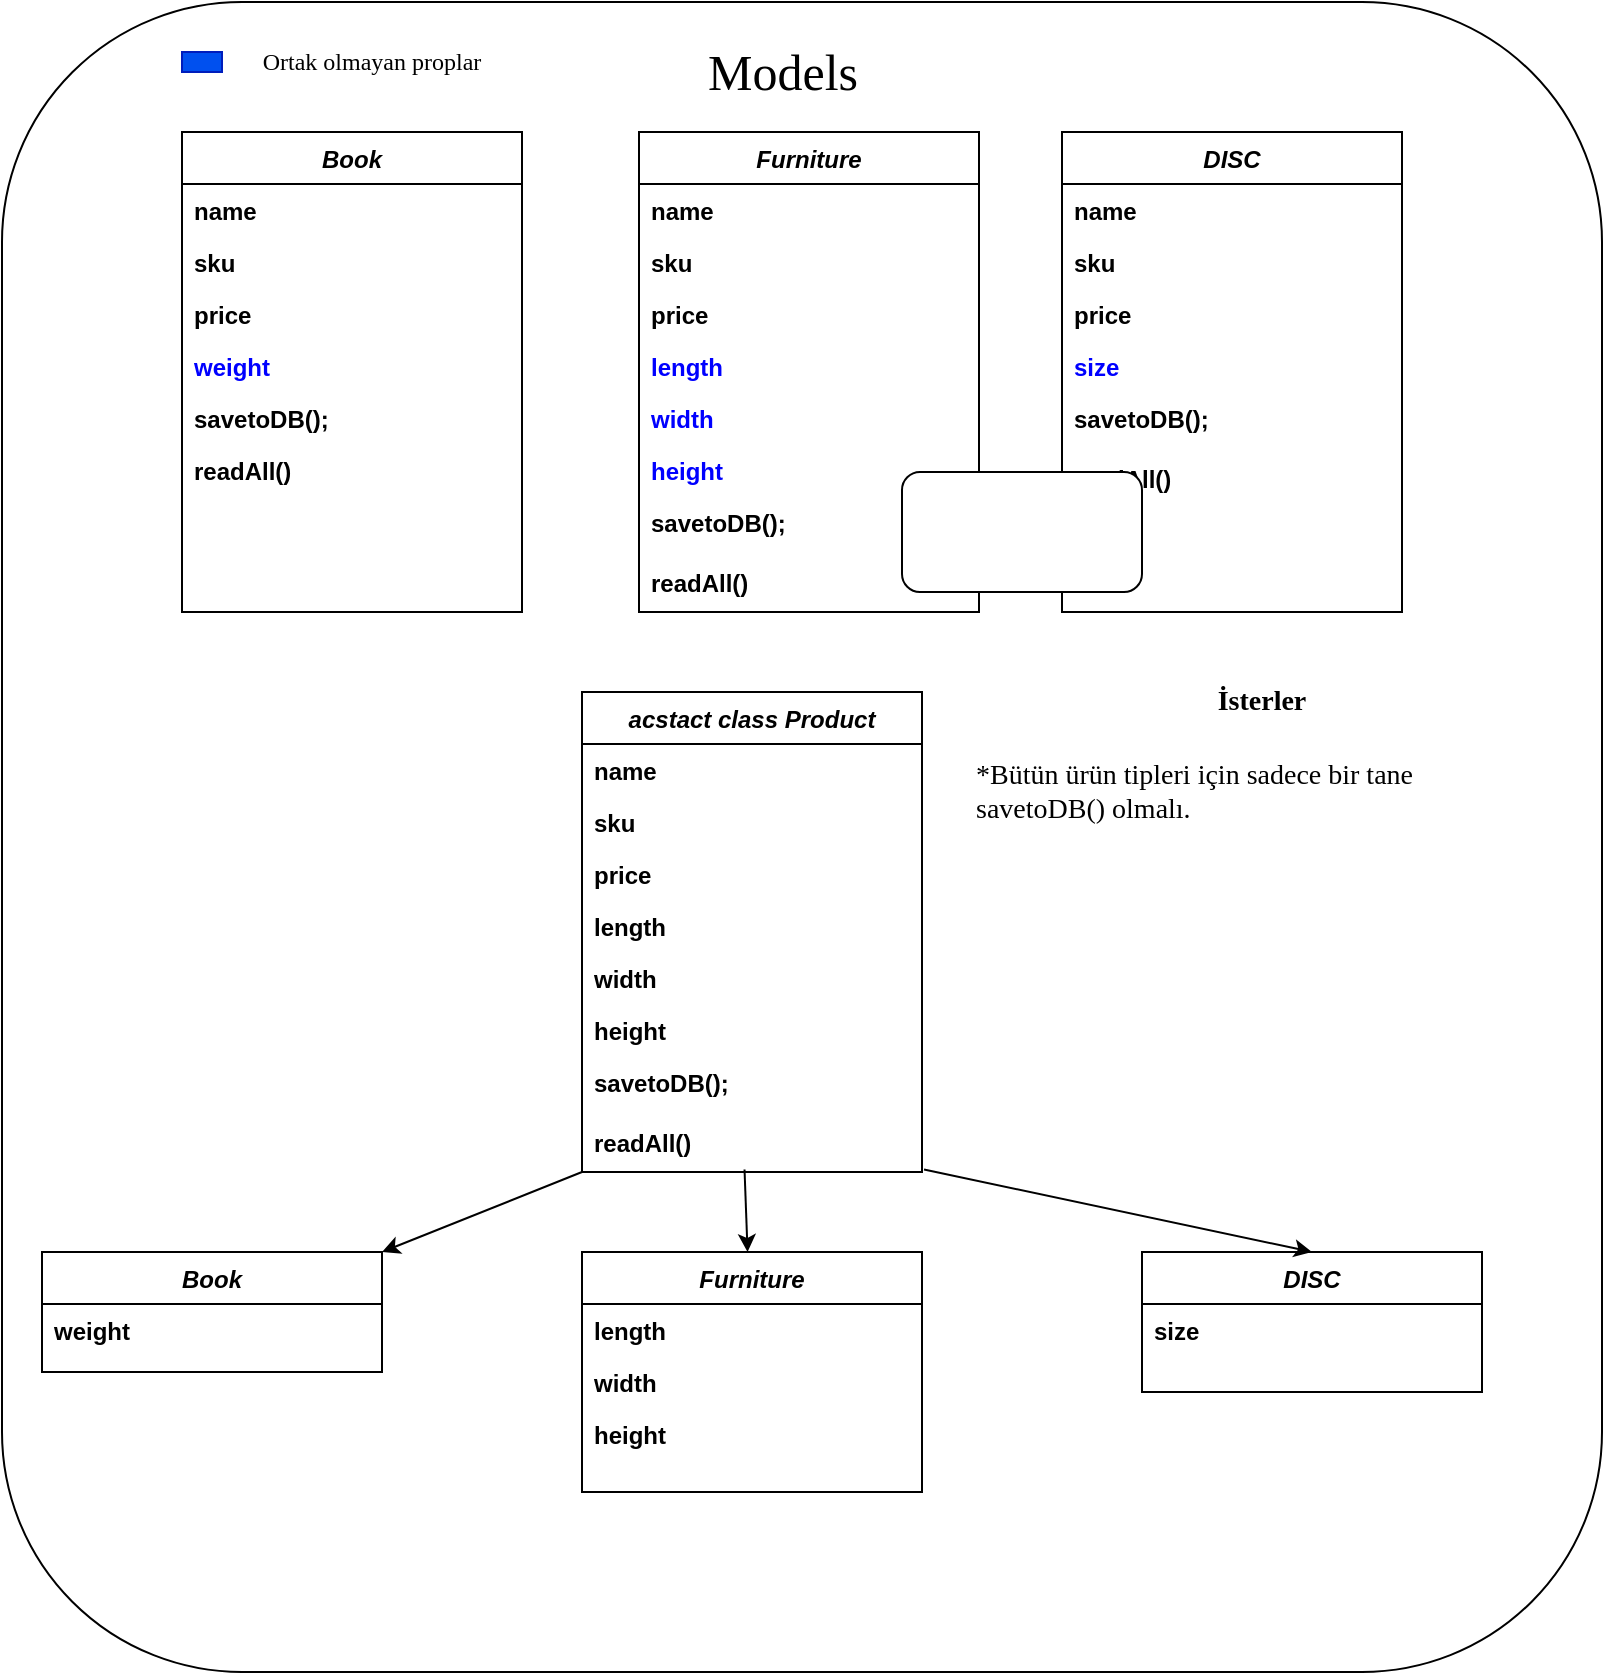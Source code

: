 <mxfile version="17.4.2" type="github">
  <diagram id="C5RBs43oDa-KdzZeNtuy" name="Page-1">
    <mxGraphModel dx="1153" dy="1777" grid="1" gridSize="10" guides="1" tooltips="1" connect="1" arrows="1" fold="1" page="1" pageScale="1" pageWidth="827" pageHeight="1169" math="0" shadow="0">
      <root>
        <mxCell id="WIyWlLk6GJQsqaUBKTNV-0" />
        <mxCell id="WIyWlLk6GJQsqaUBKTNV-1" parent="WIyWlLk6GJQsqaUBKTNV-0" />
        <mxCell id="65J0kUZPPZjUlaNNTO3n-90" value="" style="rounded=1;whiteSpace=wrap;html=1;labelBackgroundColor=#FFFFFF;labelBorderColor=#FFFFFF;fontFamily=Verdana;fontSize=14;fontColor=default;strokeWidth=1;fillColor=default;" vertex="1" parent="WIyWlLk6GJQsqaUBKTNV-1">
          <mxGeometry x="10" y="-1155" width="800" height="835" as="geometry" />
        </mxCell>
        <mxCell id="zkfFHV4jXpPFQw0GAbJ--0" value="Book" style="swimlane;fontStyle=3;align=center;verticalAlign=top;childLayout=stackLayout;horizontal=1;startSize=26;horizontalStack=0;resizeParent=1;resizeLast=0;collapsible=1;marginBottom=0;rounded=0;shadow=0;strokeWidth=1;fillColor=default;" parent="WIyWlLk6GJQsqaUBKTNV-1" vertex="1">
          <mxGeometry x="100" y="-1090" width="170" height="240" as="geometry">
            <mxRectangle x="230" y="140" width="160" height="26" as="alternateBounds" />
          </mxGeometry>
        </mxCell>
        <mxCell id="zkfFHV4jXpPFQw0GAbJ--1" value="name" style="text;align=left;verticalAlign=top;spacingLeft=4;spacingRight=4;overflow=hidden;rotatable=0;points=[[0,0.5],[1,0.5]];portConstraint=eastwest;strokeWidth=1;fontStyle=1" parent="zkfFHV4jXpPFQw0GAbJ--0" vertex="1">
          <mxGeometry y="26" width="170" height="26" as="geometry" />
        </mxCell>
        <mxCell id="zkfFHV4jXpPFQw0GAbJ--2" value="sku" style="text;align=left;verticalAlign=top;spacingLeft=4;spacingRight=4;overflow=hidden;rotatable=0;points=[[0,0.5],[1,0.5]];portConstraint=eastwest;rounded=0;shadow=0;html=0;fontStyle=1" parent="zkfFHV4jXpPFQw0GAbJ--0" vertex="1">
          <mxGeometry y="52" width="170" height="26" as="geometry" />
        </mxCell>
        <mxCell id="zkfFHV4jXpPFQw0GAbJ--3" value="price" style="text;align=left;verticalAlign=top;spacingLeft=4;spacingRight=4;overflow=hidden;rotatable=0;points=[[0,0.5],[1,0.5]];portConstraint=eastwest;rounded=0;shadow=0;html=0;fontStyle=1" parent="zkfFHV4jXpPFQw0GAbJ--0" vertex="1">
          <mxGeometry y="78" width="170" height="26" as="geometry" />
        </mxCell>
        <mxCell id="65J0kUZPPZjUlaNNTO3n-0" value="weight" style="text;align=left;verticalAlign=top;spacingLeft=4;spacingRight=4;overflow=hidden;rotatable=0;points=[[0,0.5],[1,0.5]];portConstraint=eastwest;rounded=0;shadow=0;html=0;fontStyle=1;fontColor=#0000FF;" vertex="1" parent="zkfFHV4jXpPFQw0GAbJ--0">
          <mxGeometry y="104" width="170" height="26" as="geometry" />
        </mxCell>
        <mxCell id="65J0kUZPPZjUlaNNTO3n-22" value="savetoDB();" style="text;align=left;verticalAlign=top;spacingLeft=4;spacingRight=4;overflow=hidden;rotatable=0;points=[[0,0.5],[1,0.5]];portConstraint=eastwest;rounded=0;shadow=0;html=0;fontStyle=1" vertex="1" parent="zkfFHV4jXpPFQw0GAbJ--0">
          <mxGeometry y="130" width="170" height="26" as="geometry" />
        </mxCell>
        <mxCell id="65J0kUZPPZjUlaNNTO3n-41" value="readAll()" style="text;align=left;verticalAlign=top;spacingLeft=4;spacingRight=4;overflow=hidden;rotatable=0;points=[[0,0.5],[1,0.5]];portConstraint=eastwest;rounded=0;shadow=0;html=0;fontStyle=1" vertex="1" parent="zkfFHV4jXpPFQw0GAbJ--0">
          <mxGeometry y="156" width="170" height="26" as="geometry" />
        </mxCell>
        <mxCell id="65J0kUZPPZjUlaNNTO3n-23" value="Furniture" style="swimlane;fontStyle=3;align=center;verticalAlign=top;childLayout=stackLayout;horizontal=1;startSize=26;horizontalStack=0;resizeParent=1;resizeLast=0;collapsible=1;marginBottom=0;rounded=0;shadow=0;strokeWidth=1;fillColor=default;" vertex="1" parent="WIyWlLk6GJQsqaUBKTNV-1">
          <mxGeometry x="328.5" y="-1090" width="170" height="240" as="geometry">
            <mxRectangle x="230" y="140" width="160" height="26" as="alternateBounds" />
          </mxGeometry>
        </mxCell>
        <mxCell id="65J0kUZPPZjUlaNNTO3n-24" value="name" style="text;align=left;verticalAlign=top;spacingLeft=4;spacingRight=4;overflow=hidden;rotatable=0;points=[[0,0.5],[1,0.5]];portConstraint=eastwest;strokeWidth=1;fontStyle=1" vertex="1" parent="65J0kUZPPZjUlaNNTO3n-23">
          <mxGeometry y="26" width="170" height="26" as="geometry" />
        </mxCell>
        <mxCell id="65J0kUZPPZjUlaNNTO3n-25" value="sku" style="text;align=left;verticalAlign=top;spacingLeft=4;spacingRight=4;overflow=hidden;rotatable=0;points=[[0,0.5],[1,0.5]];portConstraint=eastwest;rounded=0;shadow=0;html=0;fontStyle=1" vertex="1" parent="65J0kUZPPZjUlaNNTO3n-23">
          <mxGeometry y="52" width="170" height="26" as="geometry" />
        </mxCell>
        <mxCell id="65J0kUZPPZjUlaNNTO3n-26" value="price" style="text;align=left;verticalAlign=top;spacingLeft=4;spacingRight=4;overflow=hidden;rotatable=0;points=[[0,0.5],[1,0.5]];portConstraint=eastwest;rounded=0;shadow=0;html=0;fontStyle=1" vertex="1" parent="65J0kUZPPZjUlaNNTO3n-23">
          <mxGeometry y="78" width="170" height="26" as="geometry" />
        </mxCell>
        <mxCell id="65J0kUZPPZjUlaNNTO3n-27" value="length" style="text;align=left;verticalAlign=top;spacingLeft=4;spacingRight=4;overflow=hidden;rotatable=0;points=[[0,0.5],[1,0.5]];portConstraint=eastwest;rounded=0;shadow=0;html=0;fontStyle=1;fontColor=#0000FF;" vertex="1" parent="65J0kUZPPZjUlaNNTO3n-23">
          <mxGeometry y="104" width="170" height="26" as="geometry" />
        </mxCell>
        <mxCell id="65J0kUZPPZjUlaNNTO3n-29" value="width" style="text;align=left;verticalAlign=top;spacingLeft=4;spacingRight=4;overflow=hidden;rotatable=0;points=[[0,0.5],[1,0.5]];portConstraint=eastwest;rounded=0;shadow=0;html=0;fontStyle=1;fontColor=#0000FF;" vertex="1" parent="65J0kUZPPZjUlaNNTO3n-23">
          <mxGeometry y="130" width="170" height="26" as="geometry" />
        </mxCell>
        <mxCell id="65J0kUZPPZjUlaNNTO3n-30" value="height" style="text;align=left;verticalAlign=top;spacingLeft=4;spacingRight=4;overflow=hidden;rotatable=0;points=[[0,0.5],[1,0.5]];portConstraint=eastwest;rounded=0;shadow=0;html=0;fontStyle=1;fontColor=#0000FF;" vertex="1" parent="65J0kUZPPZjUlaNNTO3n-23">
          <mxGeometry y="156" width="170" height="26" as="geometry" />
        </mxCell>
        <mxCell id="65J0kUZPPZjUlaNNTO3n-28" value="savetoDB();" style="text;align=left;verticalAlign=top;spacingLeft=4;spacingRight=4;overflow=hidden;rotatable=0;points=[[0,0.5],[1,0.5]];portConstraint=eastwest;rounded=0;shadow=0;html=0;fontStyle=1" vertex="1" parent="65J0kUZPPZjUlaNNTO3n-23">
          <mxGeometry y="182" width="170" height="30" as="geometry" />
        </mxCell>
        <mxCell id="65J0kUZPPZjUlaNNTO3n-42" value="readAll()" style="text;align=left;verticalAlign=top;spacingLeft=4;spacingRight=4;overflow=hidden;rotatable=0;points=[[0,0.5],[1,0.5]];portConstraint=eastwest;rounded=0;shadow=0;html=0;fontStyle=1" vertex="1" parent="65J0kUZPPZjUlaNNTO3n-23">
          <mxGeometry y="212" width="170" height="26" as="geometry" />
        </mxCell>
        <mxCell id="65J0kUZPPZjUlaNNTO3n-33" value="DISC" style="swimlane;fontStyle=3;align=center;verticalAlign=top;childLayout=stackLayout;horizontal=1;startSize=26;horizontalStack=0;resizeParent=1;resizeLast=0;collapsible=1;marginBottom=0;rounded=0;shadow=0;strokeWidth=1;fillColor=default;" vertex="1" parent="WIyWlLk6GJQsqaUBKTNV-1">
          <mxGeometry x="540" y="-1090" width="170" height="240" as="geometry">
            <mxRectangle x="230" y="140" width="160" height="26" as="alternateBounds" />
          </mxGeometry>
        </mxCell>
        <mxCell id="65J0kUZPPZjUlaNNTO3n-34" value="name" style="text;align=left;verticalAlign=top;spacingLeft=4;spacingRight=4;overflow=hidden;rotatable=0;points=[[0,0.5],[1,0.5]];portConstraint=eastwest;strokeWidth=1;fontStyle=1" vertex="1" parent="65J0kUZPPZjUlaNNTO3n-33">
          <mxGeometry y="26" width="170" height="26" as="geometry" />
        </mxCell>
        <mxCell id="65J0kUZPPZjUlaNNTO3n-35" value="sku" style="text;align=left;verticalAlign=top;spacingLeft=4;spacingRight=4;overflow=hidden;rotatable=0;points=[[0,0.5],[1,0.5]];portConstraint=eastwest;rounded=0;shadow=0;html=0;fontStyle=1" vertex="1" parent="65J0kUZPPZjUlaNNTO3n-33">
          <mxGeometry y="52" width="170" height="26" as="geometry" />
        </mxCell>
        <mxCell id="65J0kUZPPZjUlaNNTO3n-36" value="price" style="text;align=left;verticalAlign=top;spacingLeft=4;spacingRight=4;overflow=hidden;rotatable=0;points=[[0,0.5],[1,0.5]];portConstraint=eastwest;rounded=0;shadow=0;html=0;fontStyle=1" vertex="1" parent="65J0kUZPPZjUlaNNTO3n-33">
          <mxGeometry y="78" width="170" height="26" as="geometry" />
        </mxCell>
        <mxCell id="65J0kUZPPZjUlaNNTO3n-37" value="size" style="text;align=left;verticalAlign=top;spacingLeft=4;spacingRight=4;overflow=hidden;rotatable=0;points=[[0,0.5],[1,0.5]];portConstraint=eastwest;rounded=0;shadow=0;html=0;fontStyle=1;fontColor=#0000FF;" vertex="1" parent="65J0kUZPPZjUlaNNTO3n-33">
          <mxGeometry y="104" width="170" height="26" as="geometry" />
        </mxCell>
        <mxCell id="65J0kUZPPZjUlaNNTO3n-40" value="savetoDB();" style="text;align=left;verticalAlign=top;spacingLeft=4;spacingRight=4;overflow=hidden;rotatable=0;points=[[0,0.5],[1,0.5]];portConstraint=eastwest;rounded=0;shadow=0;html=0;fontStyle=1" vertex="1" parent="65J0kUZPPZjUlaNNTO3n-33">
          <mxGeometry y="130" width="170" height="30" as="geometry" />
        </mxCell>
        <mxCell id="65J0kUZPPZjUlaNNTO3n-43" value="readAll()" style="text;align=left;verticalAlign=top;spacingLeft=4;spacingRight=4;overflow=hidden;rotatable=0;points=[[0,0.5],[1,0.5]];portConstraint=eastwest;rounded=0;shadow=0;html=0;fontStyle=1" vertex="1" parent="65J0kUZPPZjUlaNNTO3n-33">
          <mxGeometry y="160" width="170" height="26" as="geometry" />
        </mxCell>
        <mxCell id="65J0kUZPPZjUlaNNTO3n-46" value="&lt;font style=&quot;font-size: 25px&quot;&gt;Models&lt;/font&gt;" style="text;html=1;align=center;verticalAlign=middle;resizable=0;points=[];autosize=1;strokeColor=none;fillColor=none;fontFamily=Verdana;" vertex="1" parent="WIyWlLk6GJQsqaUBKTNV-1">
          <mxGeometry x="350" y="-1130" width="100" height="20" as="geometry" />
        </mxCell>
        <mxCell id="65J0kUZPPZjUlaNNTO3n-47" value="acstact class Product" style="swimlane;fontStyle=3;align=center;verticalAlign=top;childLayout=stackLayout;horizontal=1;startSize=26;horizontalStack=0;resizeParent=1;resizeLast=0;collapsible=1;marginBottom=0;rounded=0;shadow=0;strokeWidth=1;fillColor=default;" vertex="1" parent="WIyWlLk6GJQsqaUBKTNV-1">
          <mxGeometry x="300" y="-810" width="170" height="240" as="geometry">
            <mxRectangle x="230" y="140" width="160" height="26" as="alternateBounds" />
          </mxGeometry>
        </mxCell>
        <mxCell id="65J0kUZPPZjUlaNNTO3n-48" value="name" style="text;align=left;verticalAlign=top;spacingLeft=4;spacingRight=4;overflow=hidden;rotatable=0;points=[[0,0.5],[1,0.5]];portConstraint=eastwest;strokeWidth=1;fontStyle=1" vertex="1" parent="65J0kUZPPZjUlaNNTO3n-47">
          <mxGeometry y="26" width="170" height="26" as="geometry" />
        </mxCell>
        <mxCell id="65J0kUZPPZjUlaNNTO3n-49" value="sku" style="text;align=left;verticalAlign=top;spacingLeft=4;spacingRight=4;overflow=hidden;rotatable=0;points=[[0,0.5],[1,0.5]];portConstraint=eastwest;rounded=0;shadow=0;html=0;fontStyle=1" vertex="1" parent="65J0kUZPPZjUlaNNTO3n-47">
          <mxGeometry y="52" width="170" height="26" as="geometry" />
        </mxCell>
        <mxCell id="65J0kUZPPZjUlaNNTO3n-50" value="price" style="text;align=left;verticalAlign=top;spacingLeft=4;spacingRight=4;overflow=hidden;rotatable=0;points=[[0,0.5],[1,0.5]];portConstraint=eastwest;rounded=0;shadow=0;html=0;fontStyle=1" vertex="1" parent="65J0kUZPPZjUlaNNTO3n-47">
          <mxGeometry y="78" width="170" height="26" as="geometry" />
        </mxCell>
        <mxCell id="65J0kUZPPZjUlaNNTO3n-51" value="length" style="text;align=left;verticalAlign=top;spacingLeft=4;spacingRight=4;overflow=hidden;rotatable=0;points=[[0,0.5],[1,0.5]];portConstraint=eastwest;rounded=0;shadow=0;html=0;fontStyle=1" vertex="1" parent="65J0kUZPPZjUlaNNTO3n-47">
          <mxGeometry y="104" width="170" height="26" as="geometry" />
        </mxCell>
        <mxCell id="65J0kUZPPZjUlaNNTO3n-52" value="width" style="text;align=left;verticalAlign=top;spacingLeft=4;spacingRight=4;overflow=hidden;rotatable=0;points=[[0,0.5],[1,0.5]];portConstraint=eastwest;rounded=0;shadow=0;html=0;fontStyle=1" vertex="1" parent="65J0kUZPPZjUlaNNTO3n-47">
          <mxGeometry y="130" width="170" height="26" as="geometry" />
        </mxCell>
        <mxCell id="65J0kUZPPZjUlaNNTO3n-53" value="height" style="text;align=left;verticalAlign=top;spacingLeft=4;spacingRight=4;overflow=hidden;rotatable=0;points=[[0,0.5],[1,0.5]];portConstraint=eastwest;rounded=0;shadow=0;html=0;fontStyle=1" vertex="1" parent="65J0kUZPPZjUlaNNTO3n-47">
          <mxGeometry y="156" width="170" height="26" as="geometry" />
        </mxCell>
        <mxCell id="65J0kUZPPZjUlaNNTO3n-54" value="savetoDB();" style="text;align=left;verticalAlign=top;spacingLeft=4;spacingRight=4;overflow=hidden;rotatable=0;points=[[0,0.5],[1,0.5]];portConstraint=eastwest;rounded=0;shadow=0;html=0;fontStyle=1" vertex="1" parent="65J0kUZPPZjUlaNNTO3n-47">
          <mxGeometry y="182" width="170" height="30" as="geometry" />
        </mxCell>
        <mxCell id="65J0kUZPPZjUlaNNTO3n-55" value="readAll()" style="text;align=left;verticalAlign=top;spacingLeft=4;spacingRight=4;overflow=hidden;rotatable=0;points=[[0,0.5],[1,0.5]];portConstraint=eastwest;rounded=0;shadow=0;html=0;fontStyle=1" vertex="1" parent="65J0kUZPPZjUlaNNTO3n-47">
          <mxGeometry y="212" width="170" height="26" as="geometry" />
        </mxCell>
        <mxCell id="65J0kUZPPZjUlaNNTO3n-56" value="Book" style="swimlane;fontStyle=3;align=center;verticalAlign=top;childLayout=stackLayout;horizontal=1;startSize=26;horizontalStack=0;resizeParent=1;resizeLast=0;collapsible=1;marginBottom=0;rounded=0;shadow=0;strokeWidth=1;fillColor=default;" vertex="1" parent="WIyWlLk6GJQsqaUBKTNV-1">
          <mxGeometry x="30" y="-530" width="170" height="60" as="geometry">
            <mxRectangle x="230" y="140" width="160" height="26" as="alternateBounds" />
          </mxGeometry>
        </mxCell>
        <mxCell id="65J0kUZPPZjUlaNNTO3n-60" value="weight" style="text;align=left;verticalAlign=top;spacingLeft=4;spacingRight=4;overflow=hidden;rotatable=0;points=[[0,0.5],[1,0.5]];portConstraint=eastwest;rounded=0;shadow=0;html=0;fontStyle=1" vertex="1" parent="65J0kUZPPZjUlaNNTO3n-56">
          <mxGeometry y="26" width="170" height="26" as="geometry" />
        </mxCell>
        <mxCell id="65J0kUZPPZjUlaNNTO3n-63" value="Furniture" style="swimlane;fontStyle=3;align=center;verticalAlign=top;childLayout=stackLayout;horizontal=1;startSize=26;horizontalStack=0;resizeParent=1;resizeLast=0;collapsible=1;marginBottom=0;rounded=0;shadow=0;strokeWidth=1;fillColor=default;" vertex="1" parent="WIyWlLk6GJQsqaUBKTNV-1">
          <mxGeometry x="300" y="-530" width="170" height="120" as="geometry">
            <mxRectangle x="230" y="140" width="160" height="26" as="alternateBounds" />
          </mxGeometry>
        </mxCell>
        <mxCell id="65J0kUZPPZjUlaNNTO3n-67" value="length" style="text;align=left;verticalAlign=top;spacingLeft=4;spacingRight=4;overflow=hidden;rotatable=0;points=[[0,0.5],[1,0.5]];portConstraint=eastwest;rounded=0;shadow=0;html=0;fontStyle=1" vertex="1" parent="65J0kUZPPZjUlaNNTO3n-63">
          <mxGeometry y="26" width="170" height="26" as="geometry" />
        </mxCell>
        <mxCell id="65J0kUZPPZjUlaNNTO3n-68" value="width" style="text;align=left;verticalAlign=top;spacingLeft=4;spacingRight=4;overflow=hidden;rotatable=0;points=[[0,0.5],[1,0.5]];portConstraint=eastwest;rounded=0;shadow=0;html=0;fontStyle=1" vertex="1" parent="65J0kUZPPZjUlaNNTO3n-63">
          <mxGeometry y="52" width="170" height="26" as="geometry" />
        </mxCell>
        <mxCell id="65J0kUZPPZjUlaNNTO3n-69" value="height" style="text;align=left;verticalAlign=top;spacingLeft=4;spacingRight=4;overflow=hidden;rotatable=0;points=[[0,0.5],[1,0.5]];portConstraint=eastwest;rounded=0;shadow=0;html=0;fontStyle=1" vertex="1" parent="65J0kUZPPZjUlaNNTO3n-63">
          <mxGeometry y="78" width="170" height="26" as="geometry" />
        </mxCell>
        <mxCell id="65J0kUZPPZjUlaNNTO3n-72" value="DISC" style="swimlane;fontStyle=3;align=center;verticalAlign=top;childLayout=stackLayout;horizontal=1;startSize=26;horizontalStack=0;resizeParent=1;resizeLast=0;collapsible=1;marginBottom=0;rounded=0;shadow=0;strokeWidth=1;fillColor=default;" vertex="1" parent="WIyWlLk6GJQsqaUBKTNV-1">
          <mxGeometry x="580" y="-530" width="170" height="70" as="geometry">
            <mxRectangle x="230" y="140" width="160" height="26" as="alternateBounds" />
          </mxGeometry>
        </mxCell>
        <mxCell id="65J0kUZPPZjUlaNNTO3n-76" value="size" style="text;align=left;verticalAlign=top;spacingLeft=4;spacingRight=4;overflow=hidden;rotatable=0;points=[[0,0.5],[1,0.5]];portConstraint=eastwest;rounded=0;shadow=0;html=0;fontStyle=1" vertex="1" parent="65J0kUZPPZjUlaNNTO3n-72">
          <mxGeometry y="26" width="170" height="26" as="geometry" />
        </mxCell>
        <mxCell id="65J0kUZPPZjUlaNNTO3n-79" value="" style="endArrow=classic;html=1;rounded=0;fontFamily=Verdana;fontSize=25;exitX=0;exitY=1;exitDx=0;exitDy=0;entryX=1;entryY=0;entryDx=0;entryDy=0;" edge="1" parent="WIyWlLk6GJQsqaUBKTNV-1" source="65J0kUZPPZjUlaNNTO3n-47" target="65J0kUZPPZjUlaNNTO3n-56">
          <mxGeometry width="50" height="50" relative="1" as="geometry">
            <mxPoint x="500" y="-700" as="sourcePoint" />
            <mxPoint x="550" y="-750" as="targetPoint" />
          </mxGeometry>
        </mxCell>
        <mxCell id="65J0kUZPPZjUlaNNTO3n-80" value="" style="endArrow=classic;html=1;rounded=0;fontFamily=Verdana;fontSize=25;exitX=1.006;exitY=1.03;exitDx=0;exitDy=0;entryX=0.5;entryY=0;entryDx=0;entryDy=0;exitPerimeter=0;" edge="1" parent="WIyWlLk6GJQsqaUBKTNV-1" source="65J0kUZPPZjUlaNNTO3n-55" target="65J0kUZPPZjUlaNNTO3n-72">
          <mxGeometry width="50" height="50" relative="1" as="geometry">
            <mxPoint x="310" y="-560.0" as="sourcePoint" />
            <mxPoint x="210" y="-520" as="targetPoint" />
          </mxGeometry>
        </mxCell>
        <mxCell id="65J0kUZPPZjUlaNNTO3n-81" value="" style="endArrow=classic;html=1;rounded=0;fontFamily=Verdana;fontSize=25;exitX=0.478;exitY=1.03;exitDx=0;exitDy=0;exitPerimeter=0;" edge="1" parent="WIyWlLk6GJQsqaUBKTNV-1" source="65J0kUZPPZjUlaNNTO3n-55" target="65J0kUZPPZjUlaNNTO3n-63">
          <mxGeometry width="50" height="50" relative="1" as="geometry">
            <mxPoint x="320" y="-550.0" as="sourcePoint" />
            <mxPoint x="220" y="-510" as="targetPoint" />
          </mxGeometry>
        </mxCell>
        <mxCell id="65J0kUZPPZjUlaNNTO3n-82" value="" style="rounded=0;whiteSpace=wrap;html=1;labelBackgroundColor=#3333FF;labelBorderColor=#3333FF;fontFamily=Verdana;fontSize=25;strokeWidth=1;fillColor=#0050ef;strokeColor=#001DBC;fontColor=#ffffff;" vertex="1" parent="WIyWlLk6GJQsqaUBKTNV-1">
          <mxGeometry x="100" y="-1130" width="20" height="10" as="geometry" />
        </mxCell>
        <mxCell id="65J0kUZPPZjUlaNNTO3n-83" value="Ortak olmayan proplar" style="text;html=1;strokeColor=none;fillColor=none;align=center;verticalAlign=middle;whiteSpace=wrap;rounded=0;labelBackgroundColor=#FFFFFF;labelBorderColor=#FFFFFF;fontFamily=Verdana;fontSize=12;fontColor=default;" vertex="1" parent="WIyWlLk6GJQsqaUBKTNV-1">
          <mxGeometry x="100" y="-1140" width="190" height="30" as="geometry" />
        </mxCell>
        <mxCell id="65J0kUZPPZjUlaNNTO3n-84" value="&lt;b&gt;İsterler&lt;/b&gt;" style="text;html=1;strokeColor=none;fillColor=none;align=center;verticalAlign=middle;whiteSpace=wrap;rounded=0;labelBackgroundColor=#FFFFFF;labelBorderColor=#FFFFFF;fontFamily=Verdana;fontSize=14;fontColor=default;" vertex="1" parent="WIyWlLk6GJQsqaUBKTNV-1">
          <mxGeometry x="570" y="-820" width="140" height="30" as="geometry" />
        </mxCell>
        <mxCell id="65J0kUZPPZjUlaNNTO3n-88" value="*Bütün ürün tipleri için sadece bir tane&amp;nbsp;&lt;br&gt;savetoDB() olmalı.&amp;nbsp;" style="text;strokeColor=none;fillColor=none;align=left;verticalAlign=top;spacingLeft=4;spacingRight=4;overflow=hidden;rotatable=0;points=[[0,0.5],[1,0.5]];portConstraint=eastwest;labelBackgroundColor=#FFFFFF;labelBorderColor=#FFFFFF;fontFamily=Verdana;fontSize=14;fontColor=default;html=1;direction=east;flipH=0;flipV=0;" vertex="1" parent="WIyWlLk6GJQsqaUBKTNV-1">
          <mxGeometry x="490" y="-784" width="330" height="200" as="geometry" />
        </mxCell>
        <mxCell id="65J0kUZPPZjUlaNNTO3n-89" value="" style="rounded=1;whiteSpace=wrap;html=1;labelBackgroundColor=#FFFFFF;labelBorderColor=#FFFFFF;fontFamily=Verdana;fontSize=14;fontColor=default;strokeWidth=1;fillColor=default;" vertex="1" parent="WIyWlLk6GJQsqaUBKTNV-1">
          <mxGeometry x="460" y="-920" width="120" height="60" as="geometry" />
        </mxCell>
      </root>
    </mxGraphModel>
  </diagram>
</mxfile>
